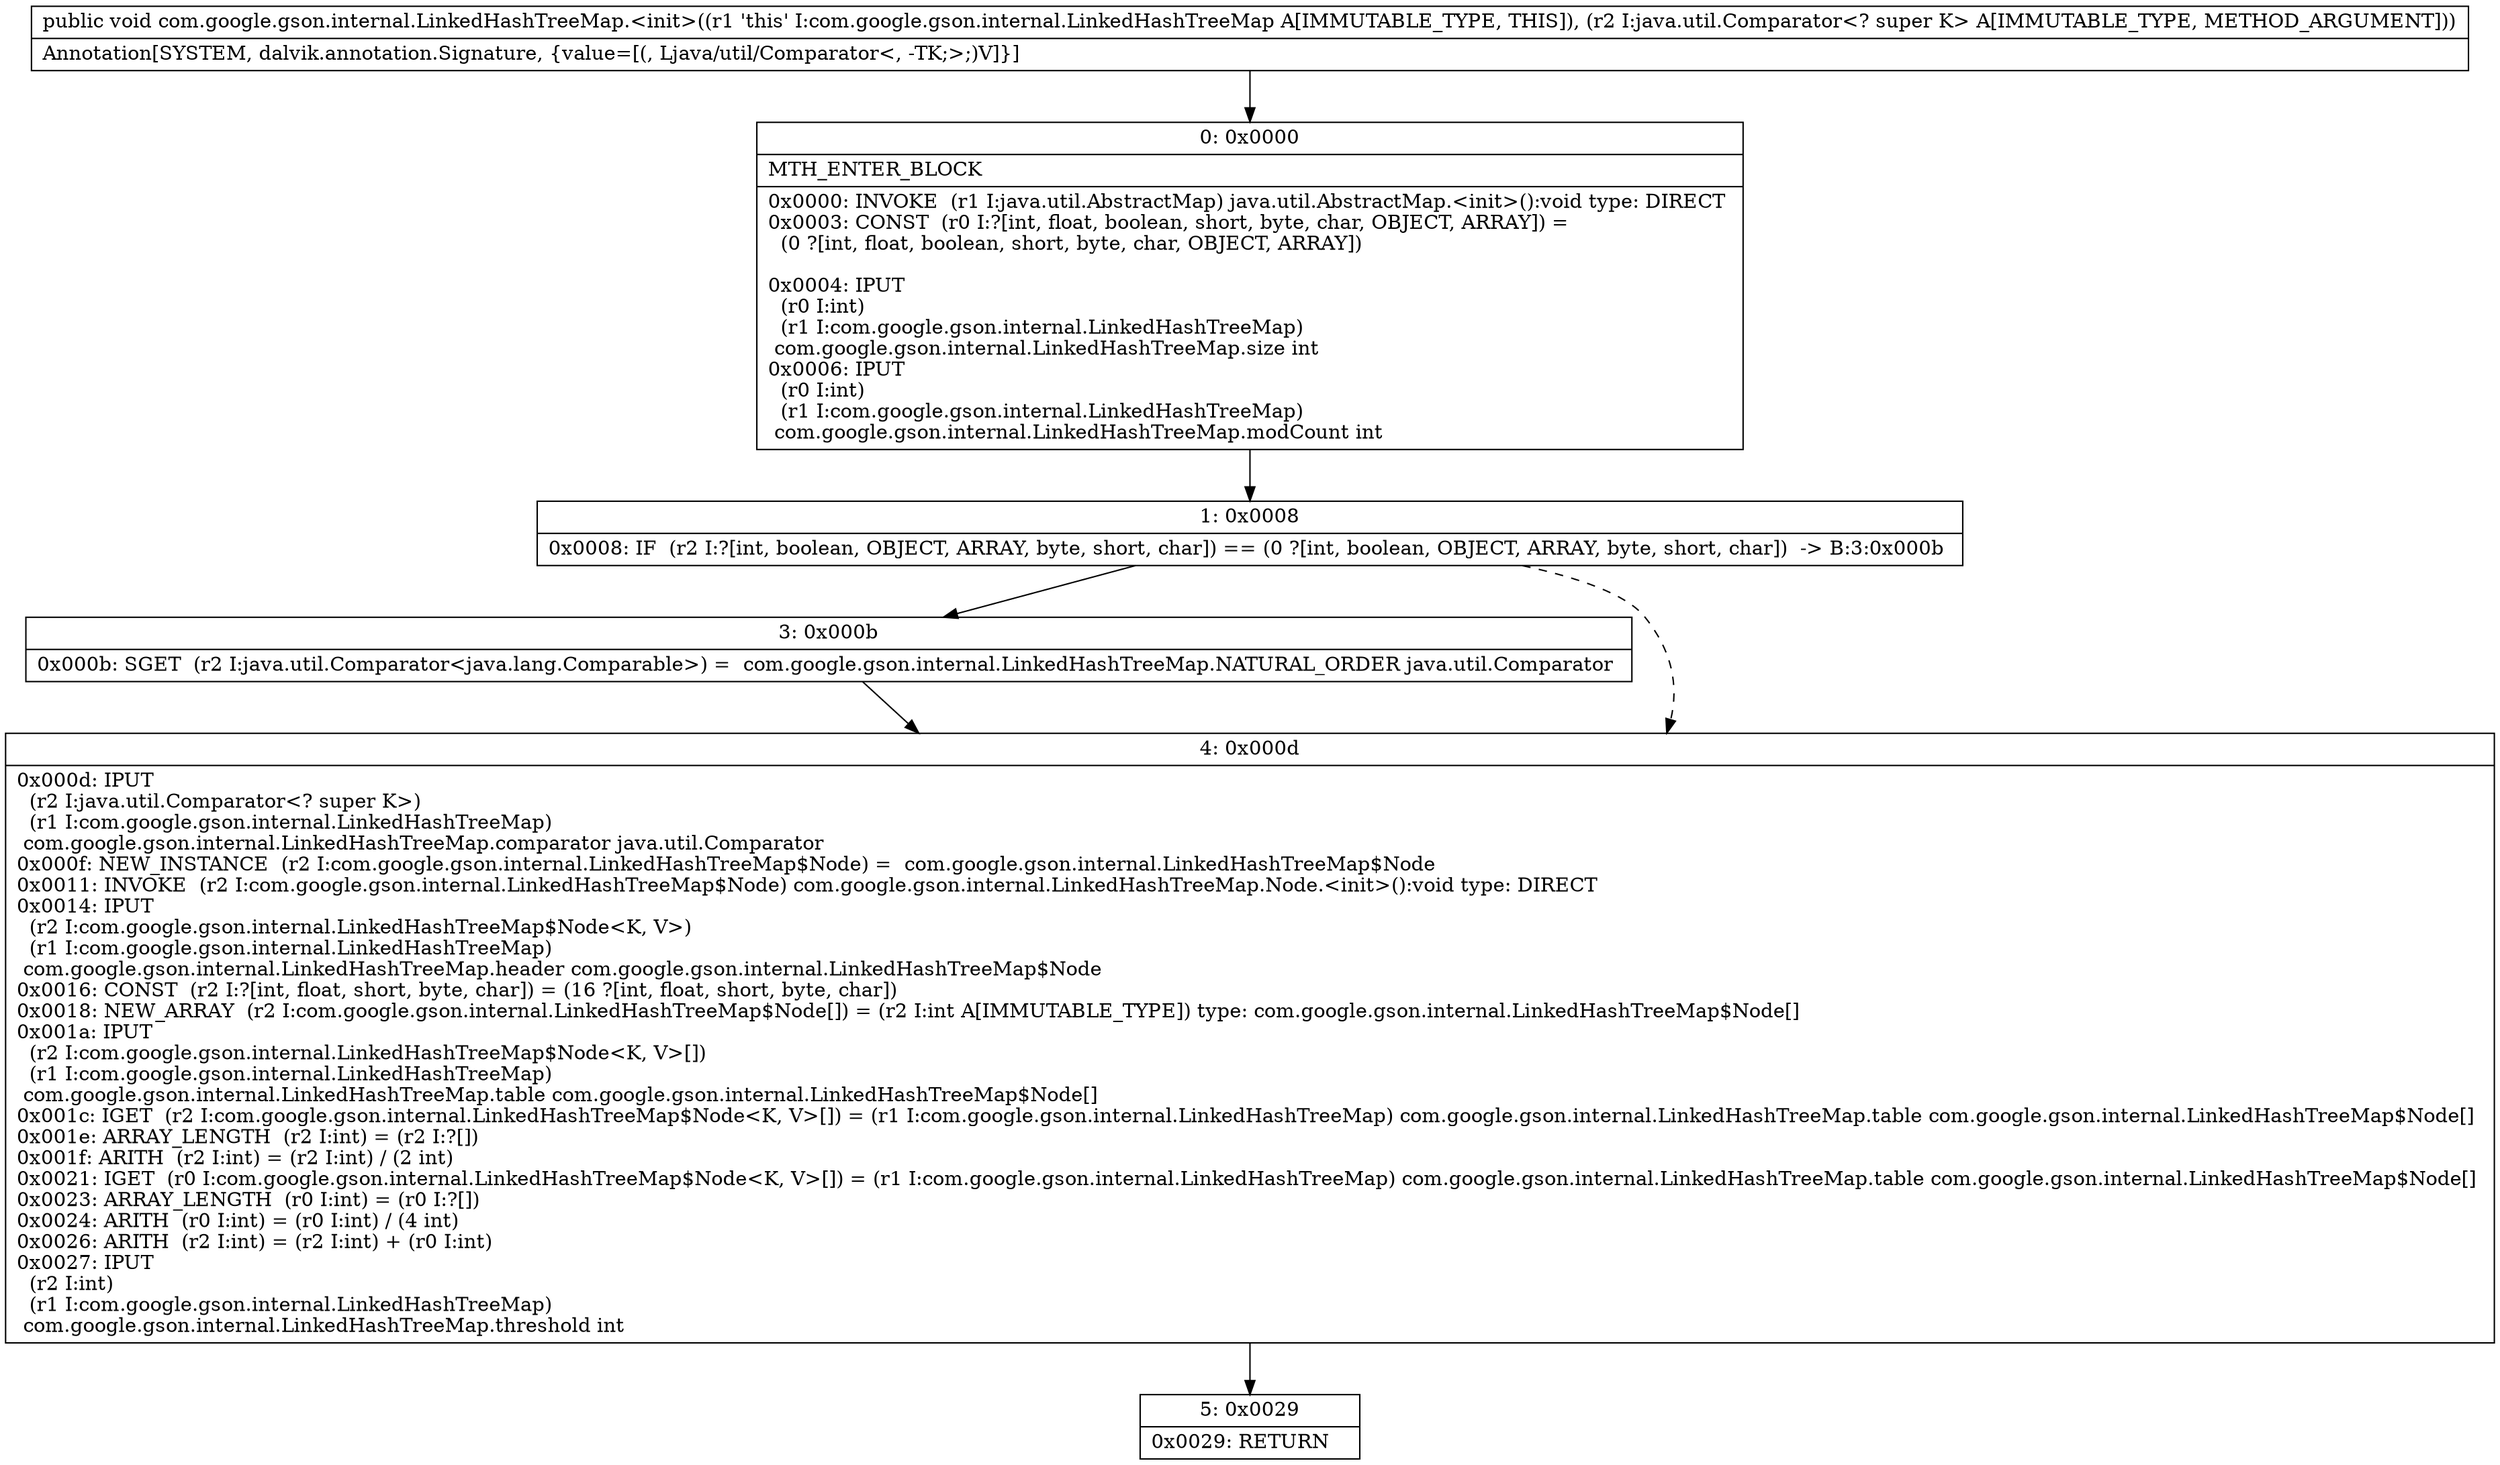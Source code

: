 digraph "CFG forcom.google.gson.internal.LinkedHashTreeMap.\<init\>(Ljava\/util\/Comparator;)V" {
Node_0 [shape=record,label="{0\:\ 0x0000|MTH_ENTER_BLOCK\l|0x0000: INVOKE  (r1 I:java.util.AbstractMap) java.util.AbstractMap.\<init\>():void type: DIRECT \l0x0003: CONST  (r0 I:?[int, float, boolean, short, byte, char, OBJECT, ARRAY]) = \l  (0 ?[int, float, boolean, short, byte, char, OBJECT, ARRAY])\l \l0x0004: IPUT  \l  (r0 I:int)\l  (r1 I:com.google.gson.internal.LinkedHashTreeMap)\l com.google.gson.internal.LinkedHashTreeMap.size int \l0x0006: IPUT  \l  (r0 I:int)\l  (r1 I:com.google.gson.internal.LinkedHashTreeMap)\l com.google.gson.internal.LinkedHashTreeMap.modCount int \l}"];
Node_1 [shape=record,label="{1\:\ 0x0008|0x0008: IF  (r2 I:?[int, boolean, OBJECT, ARRAY, byte, short, char]) == (0 ?[int, boolean, OBJECT, ARRAY, byte, short, char])  \-\> B:3:0x000b \l}"];
Node_3 [shape=record,label="{3\:\ 0x000b|0x000b: SGET  (r2 I:java.util.Comparator\<java.lang.Comparable\>) =  com.google.gson.internal.LinkedHashTreeMap.NATURAL_ORDER java.util.Comparator \l}"];
Node_4 [shape=record,label="{4\:\ 0x000d|0x000d: IPUT  \l  (r2 I:java.util.Comparator\<? super K\>)\l  (r1 I:com.google.gson.internal.LinkedHashTreeMap)\l com.google.gson.internal.LinkedHashTreeMap.comparator java.util.Comparator \l0x000f: NEW_INSTANCE  (r2 I:com.google.gson.internal.LinkedHashTreeMap$Node) =  com.google.gson.internal.LinkedHashTreeMap$Node \l0x0011: INVOKE  (r2 I:com.google.gson.internal.LinkedHashTreeMap$Node) com.google.gson.internal.LinkedHashTreeMap.Node.\<init\>():void type: DIRECT \l0x0014: IPUT  \l  (r2 I:com.google.gson.internal.LinkedHashTreeMap$Node\<K, V\>)\l  (r1 I:com.google.gson.internal.LinkedHashTreeMap)\l com.google.gson.internal.LinkedHashTreeMap.header com.google.gson.internal.LinkedHashTreeMap$Node \l0x0016: CONST  (r2 I:?[int, float, short, byte, char]) = (16 ?[int, float, short, byte, char]) \l0x0018: NEW_ARRAY  (r2 I:com.google.gson.internal.LinkedHashTreeMap$Node[]) = (r2 I:int A[IMMUTABLE_TYPE]) type: com.google.gson.internal.LinkedHashTreeMap$Node[] \l0x001a: IPUT  \l  (r2 I:com.google.gson.internal.LinkedHashTreeMap$Node\<K, V\>[])\l  (r1 I:com.google.gson.internal.LinkedHashTreeMap)\l com.google.gson.internal.LinkedHashTreeMap.table com.google.gson.internal.LinkedHashTreeMap$Node[] \l0x001c: IGET  (r2 I:com.google.gson.internal.LinkedHashTreeMap$Node\<K, V\>[]) = (r1 I:com.google.gson.internal.LinkedHashTreeMap) com.google.gson.internal.LinkedHashTreeMap.table com.google.gson.internal.LinkedHashTreeMap$Node[] \l0x001e: ARRAY_LENGTH  (r2 I:int) = (r2 I:?[]) \l0x001f: ARITH  (r2 I:int) = (r2 I:int) \/ (2 int) \l0x0021: IGET  (r0 I:com.google.gson.internal.LinkedHashTreeMap$Node\<K, V\>[]) = (r1 I:com.google.gson.internal.LinkedHashTreeMap) com.google.gson.internal.LinkedHashTreeMap.table com.google.gson.internal.LinkedHashTreeMap$Node[] \l0x0023: ARRAY_LENGTH  (r0 I:int) = (r0 I:?[]) \l0x0024: ARITH  (r0 I:int) = (r0 I:int) \/ (4 int) \l0x0026: ARITH  (r2 I:int) = (r2 I:int) + (r0 I:int) \l0x0027: IPUT  \l  (r2 I:int)\l  (r1 I:com.google.gson.internal.LinkedHashTreeMap)\l com.google.gson.internal.LinkedHashTreeMap.threshold int \l}"];
Node_5 [shape=record,label="{5\:\ 0x0029|0x0029: RETURN   \l}"];
MethodNode[shape=record,label="{public void com.google.gson.internal.LinkedHashTreeMap.\<init\>((r1 'this' I:com.google.gson.internal.LinkedHashTreeMap A[IMMUTABLE_TYPE, THIS]), (r2 I:java.util.Comparator\<? super K\> A[IMMUTABLE_TYPE, METHOD_ARGUMENT]))  | Annotation[SYSTEM, dalvik.annotation.Signature, \{value=[(, Ljava\/util\/Comparator\<, \-TK;\>;)V]\}]\l}"];
MethodNode -> Node_0;
Node_0 -> Node_1;
Node_1 -> Node_3;
Node_1 -> Node_4[style=dashed];
Node_3 -> Node_4;
Node_4 -> Node_5;
}

